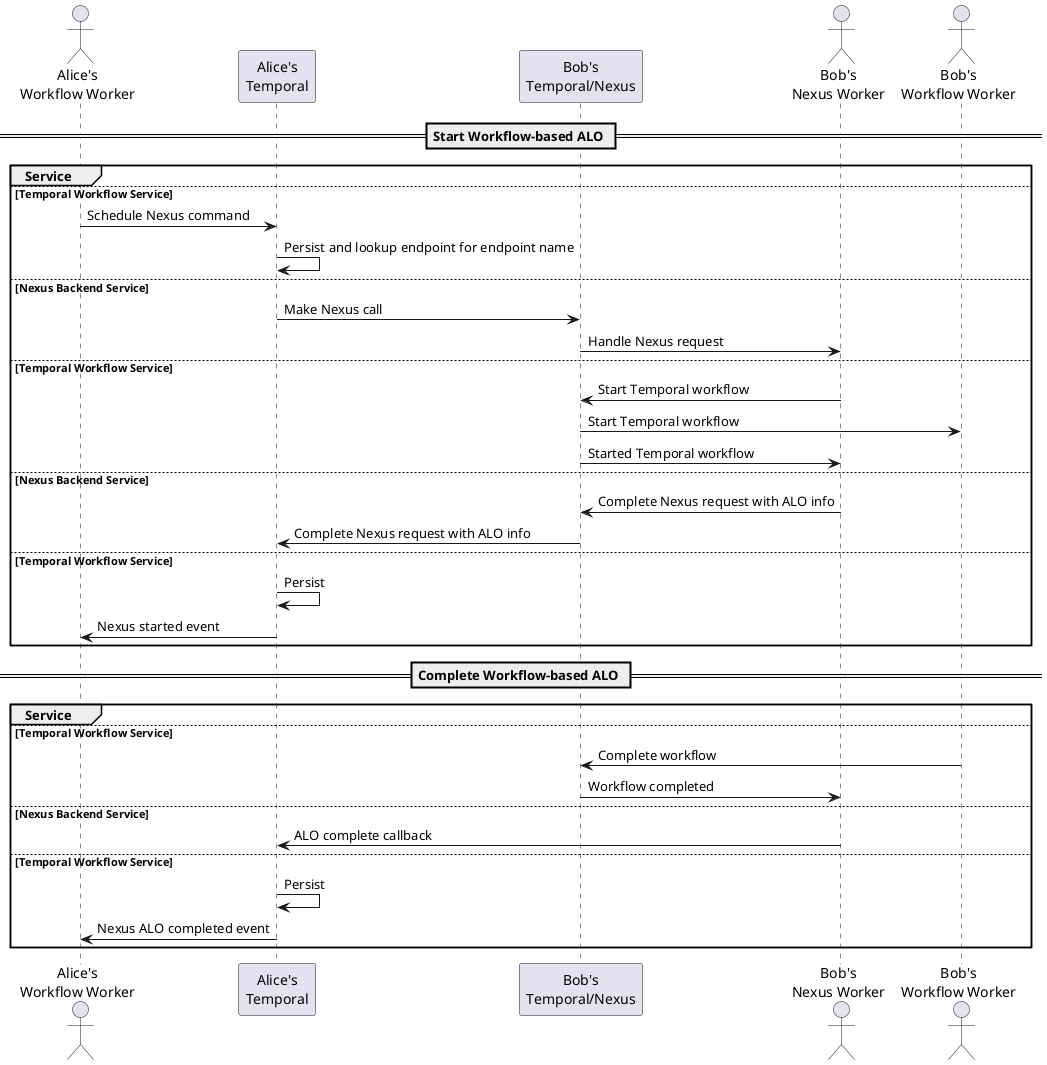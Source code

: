 @startuml Temporal to Temporal Workflow

== Start Workflow-based ALO ==

actor "Alice's\nWorkflow Worker"
group Service
else Temporal Workflow Service
  "Alice's\nWorkflow Worker" -> "Alice's\nTemporal" : Schedule Nexus command
  "Alice's\nTemporal" -> "Alice's\nTemporal" : Persist and lookup endpoint for endpoint name
else Nexus Backend Service
  "Alice's\nTemporal" -> "Bob's\nTemporal/Nexus" : Make Nexus call
  actor "Bob's\nNexus Worker"
  "Bob's\nTemporal/Nexus" -> "Bob's\nNexus Worker" : Handle Nexus request
else Temporal Workflow Service
  "Bob's\nNexus Worker" -> "Bob's\nTemporal/Nexus" : Start Temporal workflow
  actor "Bob's\nWorkflow Worker"
  "Bob's\nTemporal/Nexus" -> "Bob's\nWorkflow Worker" : Start Temporal workflow
  "Bob's\nTemporal/Nexus" -> "Bob's\nNexus Worker" : Started Temporal workflow
else Nexus Backend Service
  "Bob's\nNexus Worker" -> "Bob's\nTemporal/Nexus" : Complete Nexus request with ALO info
  "Bob's\nTemporal/Nexus" -> "Alice's\nTemporal" : Complete Nexus request with ALO info
else Temporal Workflow Service
  "Alice's\nTemporal" -> "Alice's\nTemporal" : Persist
  "Alice's\nTemporal" -> "Alice's\nWorkflow Worker" : Nexus started event
end

== Complete Workflow-based ALO ==

group Service
else Temporal Workflow Service
  "Bob's\nWorkflow Worker" -> "Bob's\nTemporal/Nexus" : Complete workflow
  "Bob's\nTemporal/Nexus" -> "Bob's\nNexus Worker" : Workflow completed
else Nexus Backend Service
  "Bob's\nNexus Worker" -> "Alice's\nTemporal" : ALO complete callback
else Temporal Workflow Service
  "Alice's\nTemporal" -> "Alice's\nTemporal" : Persist
  "Alice's\nTemporal" -> "Alice's\nWorkflow Worker" : Nexus ALO completed event
end

@enduml
